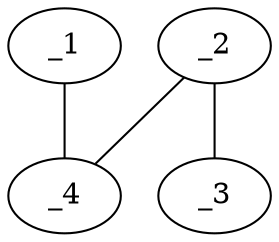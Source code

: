 graph obj75_70 {
	_1	 [dim=64,
		histo1="0.949226",
		histo10=0,
		histo11=0,
		histo12=0,
		histo13=0,
		histo14=0,
		histo15=0,
		histo16=0,
		histo17=0,
		histo18="0.000166472",
		histo19=0,
		histo2="0.00915598",
		histo20=0,
		histo21=0,
		histo22="0.0198102",
		histo23="0.00116531",
		histo24=0,
		histo25=0,
		histo26=0,
		histo27=0,
		histo28=0,
		histo29=0,
		histo3=0,
		histo30=0,
		histo31=0,
		histo32=0,
		histo33=0,
		histo34=0,
		histo35=0,
		histo36=0,
		histo37=0,
		histo38=0,
		histo39=0,
		histo4=0,
		histo40=0,
		histo41=0,
		histo42=0,
		histo43=0,
		histo44=0,
		histo45=0,
		histo46=0,
		histo47=0,
		histo48=0,
		histo49=0,
		histo5="0.00399534",
		histo50=0,
		histo51=0,
		histo52=0,
		histo53=0,
		histo54=0,
		histo55=0,
		histo56=0,
		histo57=0,
		histo58=0,
		histo59=0,
		histo6="0.0164808",
		histo60=0,
		histo61=0,
		histo62=0,
		histo63=0,
		histo64=0,
		histo7=0,
		histo8=0,
		histo9=0];
	_4	 [dim=64,
		histo1="0.0107699",
		histo10=0,
		histo11=0,
		histo12=0,
		histo13=0,
		histo14=0,
		histo15=0,
		histo16=0,
		histo17=0,
		histo18=0,
		histo19=0,
		histo2="0.000229148",
		histo20=0,
		histo21="0.122365",
		histo22="0.175298",
		histo23="0.0107699",
		histo24=0,
		histo25="0.0527039",
		histo26="0.291476",
		histo27="0.0160403",
		histo28=0,
		histo29=0,
		histo3=0,
		histo30=0,
		histo31=0,
		histo32=0,
		histo33=0,
		histo34=0,
		histo35=0,
		histo36=0,
		histo37=0,
		histo38=0,
		histo39=0,
		histo4=0,
		histo40=0,
		histo41=0,
		histo42="0.0456004",
		histo43="0.02956",
		histo44="0.00114574",
		histo45=0,
		histo46="0.00939505",
		histo47="0.0197067",
		histo48=0,
		histo49=0,
		histo5="0.17209",
		histo50=0,
		histo51=0,
		histo52=0,
		histo53=0,
		histo54=0,
		histo55=0,
		histo56=0,
		histo57=0,
		histo58=0,
		histo59=0,
		histo6="0.0423923",
		histo60=0,
		histo61=0,
		histo62=0,
		histo63="0.000458295",
		histo64=0,
		histo7=0,
		histo8=0,
		histo9=0];
	_1 -- _4	 [boundary=274];
	_2	 [dim=64,
		histo1="0.143016",
		histo10=0,
		histo11=0,
		histo12=0,
		histo13=0,
		histo14=0,
		histo15=0,
		histo16=0,
		histo17=0,
		histo18="0.00528659",
		histo19="0.00250417",
		histo2="0.415136",
		histo20=0,
		histo21=0,
		histo22="0.0467446",
		histo23="0.246522",
		histo24="0.0164162",
		histo25=0,
		histo26=0,
		histo27="0.00250417",
		histo28="0.000278242",
		histo29=0,
		histo3="0.00306066",
		histo30=0,
		histo31=0,
		histo32=0,
		histo33=0,
		histo34=0,
		histo35=0,
		histo36=0,
		histo37=0,
		histo38=0,
		histo39="0.00500835",
		histo4=0,
		histo40="0.0066778",
		histo41=0,
		histo42=0,
		histo43="0.00918197",
		histo44="0.0325543",
		histo45=0,
		histo46=0,
		histo47=0,
		histo48=0,
		histo49=0,
		histo5=0,
		histo50=0,
		histo51=0,
		histo52=0,
		histo53=0,
		histo54=0,
		histo55=0,
		histo56=0,
		histo57=0,
		histo58=0,
		histo59=0,
		histo6="0.0534224",
		histo60="0.000834725",
		histo61=0,
		histo62=0,
		histo63=0,
		histo64="0.000278242",
		histo7="0.0105732",
		histo8=0,
		histo9=0];
	_3	 [dim=64,
		histo1=0,
		histo10=0,
		histo11=0,
		histo12=0,
		histo13=0,
		histo14=0,
		histo15=0,
		histo16=0,
		histo17=0,
		histo18=0,
		histo19="0.0214965",
		histo2="0.300951",
		histo20=0,
		histo21=0,
		histo22=0,
		histo23="0.173212",
		histo24="0.0173625",
		histo25=0,
		histo26=0,
		histo27=0,
		histo28=0,
		histo29=0,
		histo3="0.470442",
		histo30=0,
		histo31=0,
		histo32=0,
		histo33=0,
		histo34=0,
		histo35=0,
		histo36=0,
		histo37=0,
		histo38=0,
		histo39=0,
		histo4=0,
		histo40=0,
		histo41=0,
		histo42=0,
		histo43=0,
		histo44=0,
		histo45=0,
		histo46=0,
		histo47=0,
		histo48=0,
		histo49=0,
		histo5=0,
		histo50=0,
		histo51=0,
		histo52=0,
		histo53=0,
		histo54=0,
		histo55=0,
		histo56=0,
		histo57=0,
		histo58=0,
		histo59=0,
		histo6=0,
		histo60=0,
		histo61=0,
		histo62=0,
		histo63=0,
		histo64=0,
		histo7="0.0165358",
		histo8=0,
		histo9=0];
	_2 -- _3	 [boundary=578];
	_2 -- _4	 [boundary=324];
}
